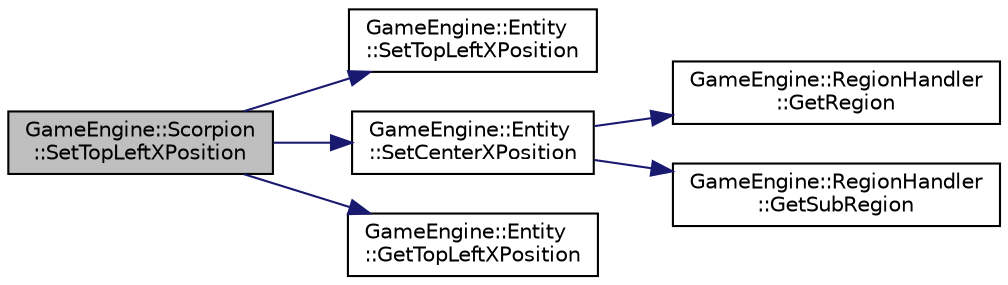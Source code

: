 digraph "GameEngine::Scorpion::SetTopLeftXPosition"
{
  edge [fontname="Helvetica",fontsize="10",labelfontname="Helvetica",labelfontsize="10"];
  node [fontname="Helvetica",fontsize="10",shape=record];
  rankdir="LR";
  Node8 [label="GameEngine::Scorpion\l::SetTopLeftXPosition",height=0.2,width=0.4,color="black", fillcolor="grey75", style="filled", fontcolor="black"];
  Node8 -> Node9 [color="midnightblue",fontsize="10",style="solid",fontname="Helvetica"];
  Node9 [label="GameEngine::Entity\l::SetTopLeftXPosition",height=0.2,width=0.4,color="black", fillcolor="white", style="filled",URL="$class_game_engine_1_1_entity.html#a7642342deee11c9d76a9045f54b6bf0d",tooltip="Sets the top left x position of the Entity. "];
  Node8 -> Node10 [color="midnightblue",fontsize="10",style="solid",fontname="Helvetica"];
  Node10 [label="GameEngine::Entity\l::SetCenterXPosition",height=0.2,width=0.4,color="black", fillcolor="white", style="filled",URL="$class_game_engine_1_1_entity.html#a44f4e432bada7df2634c42a78bc7402e",tooltip="Sets the center x position of the Entity. "];
  Node10 -> Node11 [color="midnightblue",fontsize="10",style="solid",fontname="Helvetica"];
  Node11 [label="GameEngine::RegionHandler\l::GetRegion",height=0.2,width=0.4,color="black", fillcolor="white", style="filled",URL="$class_game_engine_1_1_region_handler.html#a688c80970910da1e02f05b3569c7721d",tooltip="Returns the major quadrant of the screen. "];
  Node10 -> Node12 [color="midnightblue",fontsize="10",style="solid",fontname="Helvetica"];
  Node12 [label="GameEngine::RegionHandler\l::GetSubRegion",height=0.2,width=0.4,color="black", fillcolor="white", style="filled",URL="$class_game_engine_1_1_region_handler.html#a8ea377d23f4be355302cc6b5e3feedf3",tooltip="Returns a minor quadrant of the screen within the major quadrant. "];
  Node8 -> Node13 [color="midnightblue",fontsize="10",style="solid",fontname="Helvetica"];
  Node13 [label="GameEngine::Entity\l::GetTopLeftXPosition",height=0.2,width=0.4,color="black", fillcolor="white", style="filled",URL="$class_game_engine_1_1_entity.html#a82f2acbfad7755f685bccfcb4c8758ae",tooltip="Returns the top left x position of the Entity. "];
}
